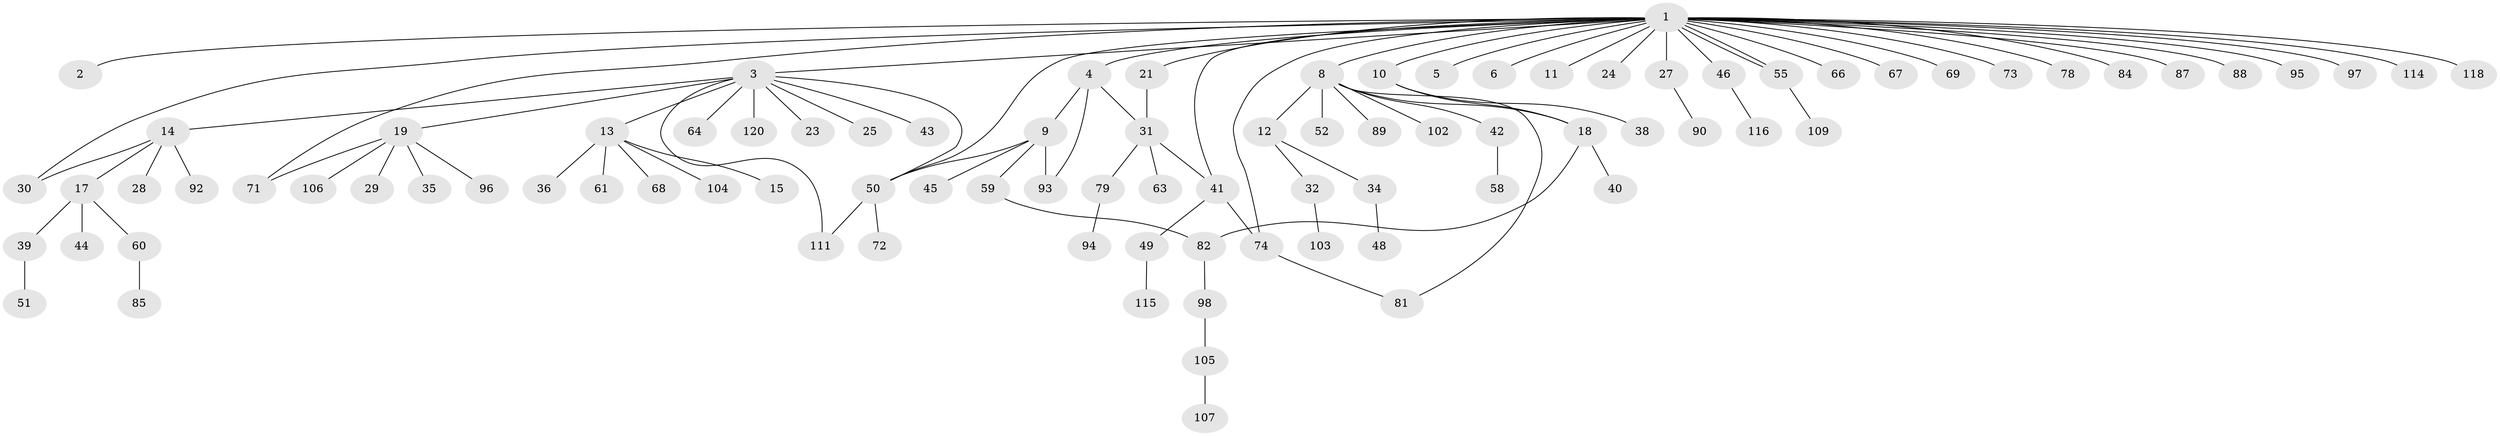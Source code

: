 // original degree distribution, {29: 0.008333333333333333, 1: 0.575, 12: 0.008333333333333333, 5: 0.016666666666666666, 4: 0.075, 9: 0.008333333333333333, 2: 0.20833333333333334, 6: 0.025, 3: 0.06666666666666667, 7: 0.008333333333333333}
// Generated by graph-tools (version 1.1) at 2025/11/02/27/25 16:11:09]
// undirected, 89 vertices, 101 edges
graph export_dot {
graph [start="1"]
  node [color=gray90,style=filled];
  1 [super="+7"];
  2;
  3 [super="+100"];
  4 [super="+56"];
  5;
  6;
  8 [super="+22"];
  9 [super="+16"];
  10 [super="+112"];
  11 [super="+37"];
  12 [super="+99"];
  13 [super="+26"];
  14 [super="+75"];
  15 [super="+20"];
  17 [super="+54"];
  18 [super="+65"];
  19 [super="+70"];
  21 [super="+91"];
  23 [super="+53"];
  24;
  25 [super="+80"];
  27 [super="+83"];
  28;
  29;
  30;
  31 [super="+62"];
  32 [super="+33"];
  34;
  35;
  36;
  38;
  39;
  40;
  41 [super="+47"];
  42;
  43 [super="+110"];
  44;
  45;
  46;
  48;
  49 [super="+76"];
  50 [super="+117"];
  51 [super="+57"];
  52;
  55 [super="+119"];
  58;
  59;
  60 [super="+77"];
  61;
  63;
  64;
  66;
  67;
  68;
  69;
  71 [super="+86"];
  72;
  73;
  74;
  78;
  79;
  81;
  82 [super="+113"];
  84;
  85;
  87;
  88;
  89;
  90;
  92 [super="+101"];
  93;
  94;
  95;
  96;
  97;
  98;
  102;
  103;
  104;
  105 [super="+108"];
  106;
  107;
  109;
  111;
  114;
  115;
  116;
  118;
  120;
  1 -- 2;
  1 -- 3;
  1 -- 4;
  1 -- 5;
  1 -- 6;
  1 -- 8;
  1 -- 10;
  1 -- 11;
  1 -- 21;
  1 -- 24;
  1 -- 27;
  1 -- 41;
  1 -- 46;
  1 -- 50;
  1 -- 55;
  1 -- 55;
  1 -- 66;
  1 -- 67;
  1 -- 69;
  1 -- 73;
  1 -- 74;
  1 -- 78;
  1 -- 84;
  1 -- 87;
  1 -- 88;
  1 -- 95;
  1 -- 97;
  1 -- 118;
  1 -- 114;
  1 -- 30;
  1 -- 71;
  3 -- 13;
  3 -- 14;
  3 -- 19;
  3 -- 23;
  3 -- 25;
  3 -- 43;
  3 -- 50;
  3 -- 64;
  3 -- 111;
  3 -- 120;
  4 -- 9;
  4 -- 31;
  4 -- 93;
  8 -- 12;
  8 -- 18;
  8 -- 42;
  8 -- 52;
  8 -- 81;
  8 -- 89;
  8 -- 102;
  9 -- 59;
  9 -- 93;
  9 -- 50;
  9 -- 45;
  10 -- 38;
  10 -- 18;
  12 -- 32;
  12 -- 34;
  13 -- 15;
  13 -- 36;
  13 -- 61;
  13 -- 68;
  13 -- 104;
  14 -- 17;
  14 -- 28;
  14 -- 30;
  14 -- 92;
  17 -- 39;
  17 -- 44;
  17 -- 60;
  18 -- 40;
  18 -- 82;
  19 -- 29;
  19 -- 35;
  19 -- 71;
  19 -- 96;
  19 -- 106;
  21 -- 31;
  27 -- 90;
  31 -- 63;
  31 -- 41;
  31 -- 79;
  32 -- 103;
  34 -- 48;
  39 -- 51;
  41 -- 49;
  41 -- 74;
  42 -- 58;
  46 -- 116;
  49 -- 115;
  50 -- 72;
  50 -- 111;
  55 -- 109;
  59 -- 82;
  60 -- 85;
  74 -- 81;
  79 -- 94;
  82 -- 98;
  98 -- 105;
  105 -- 107;
}
